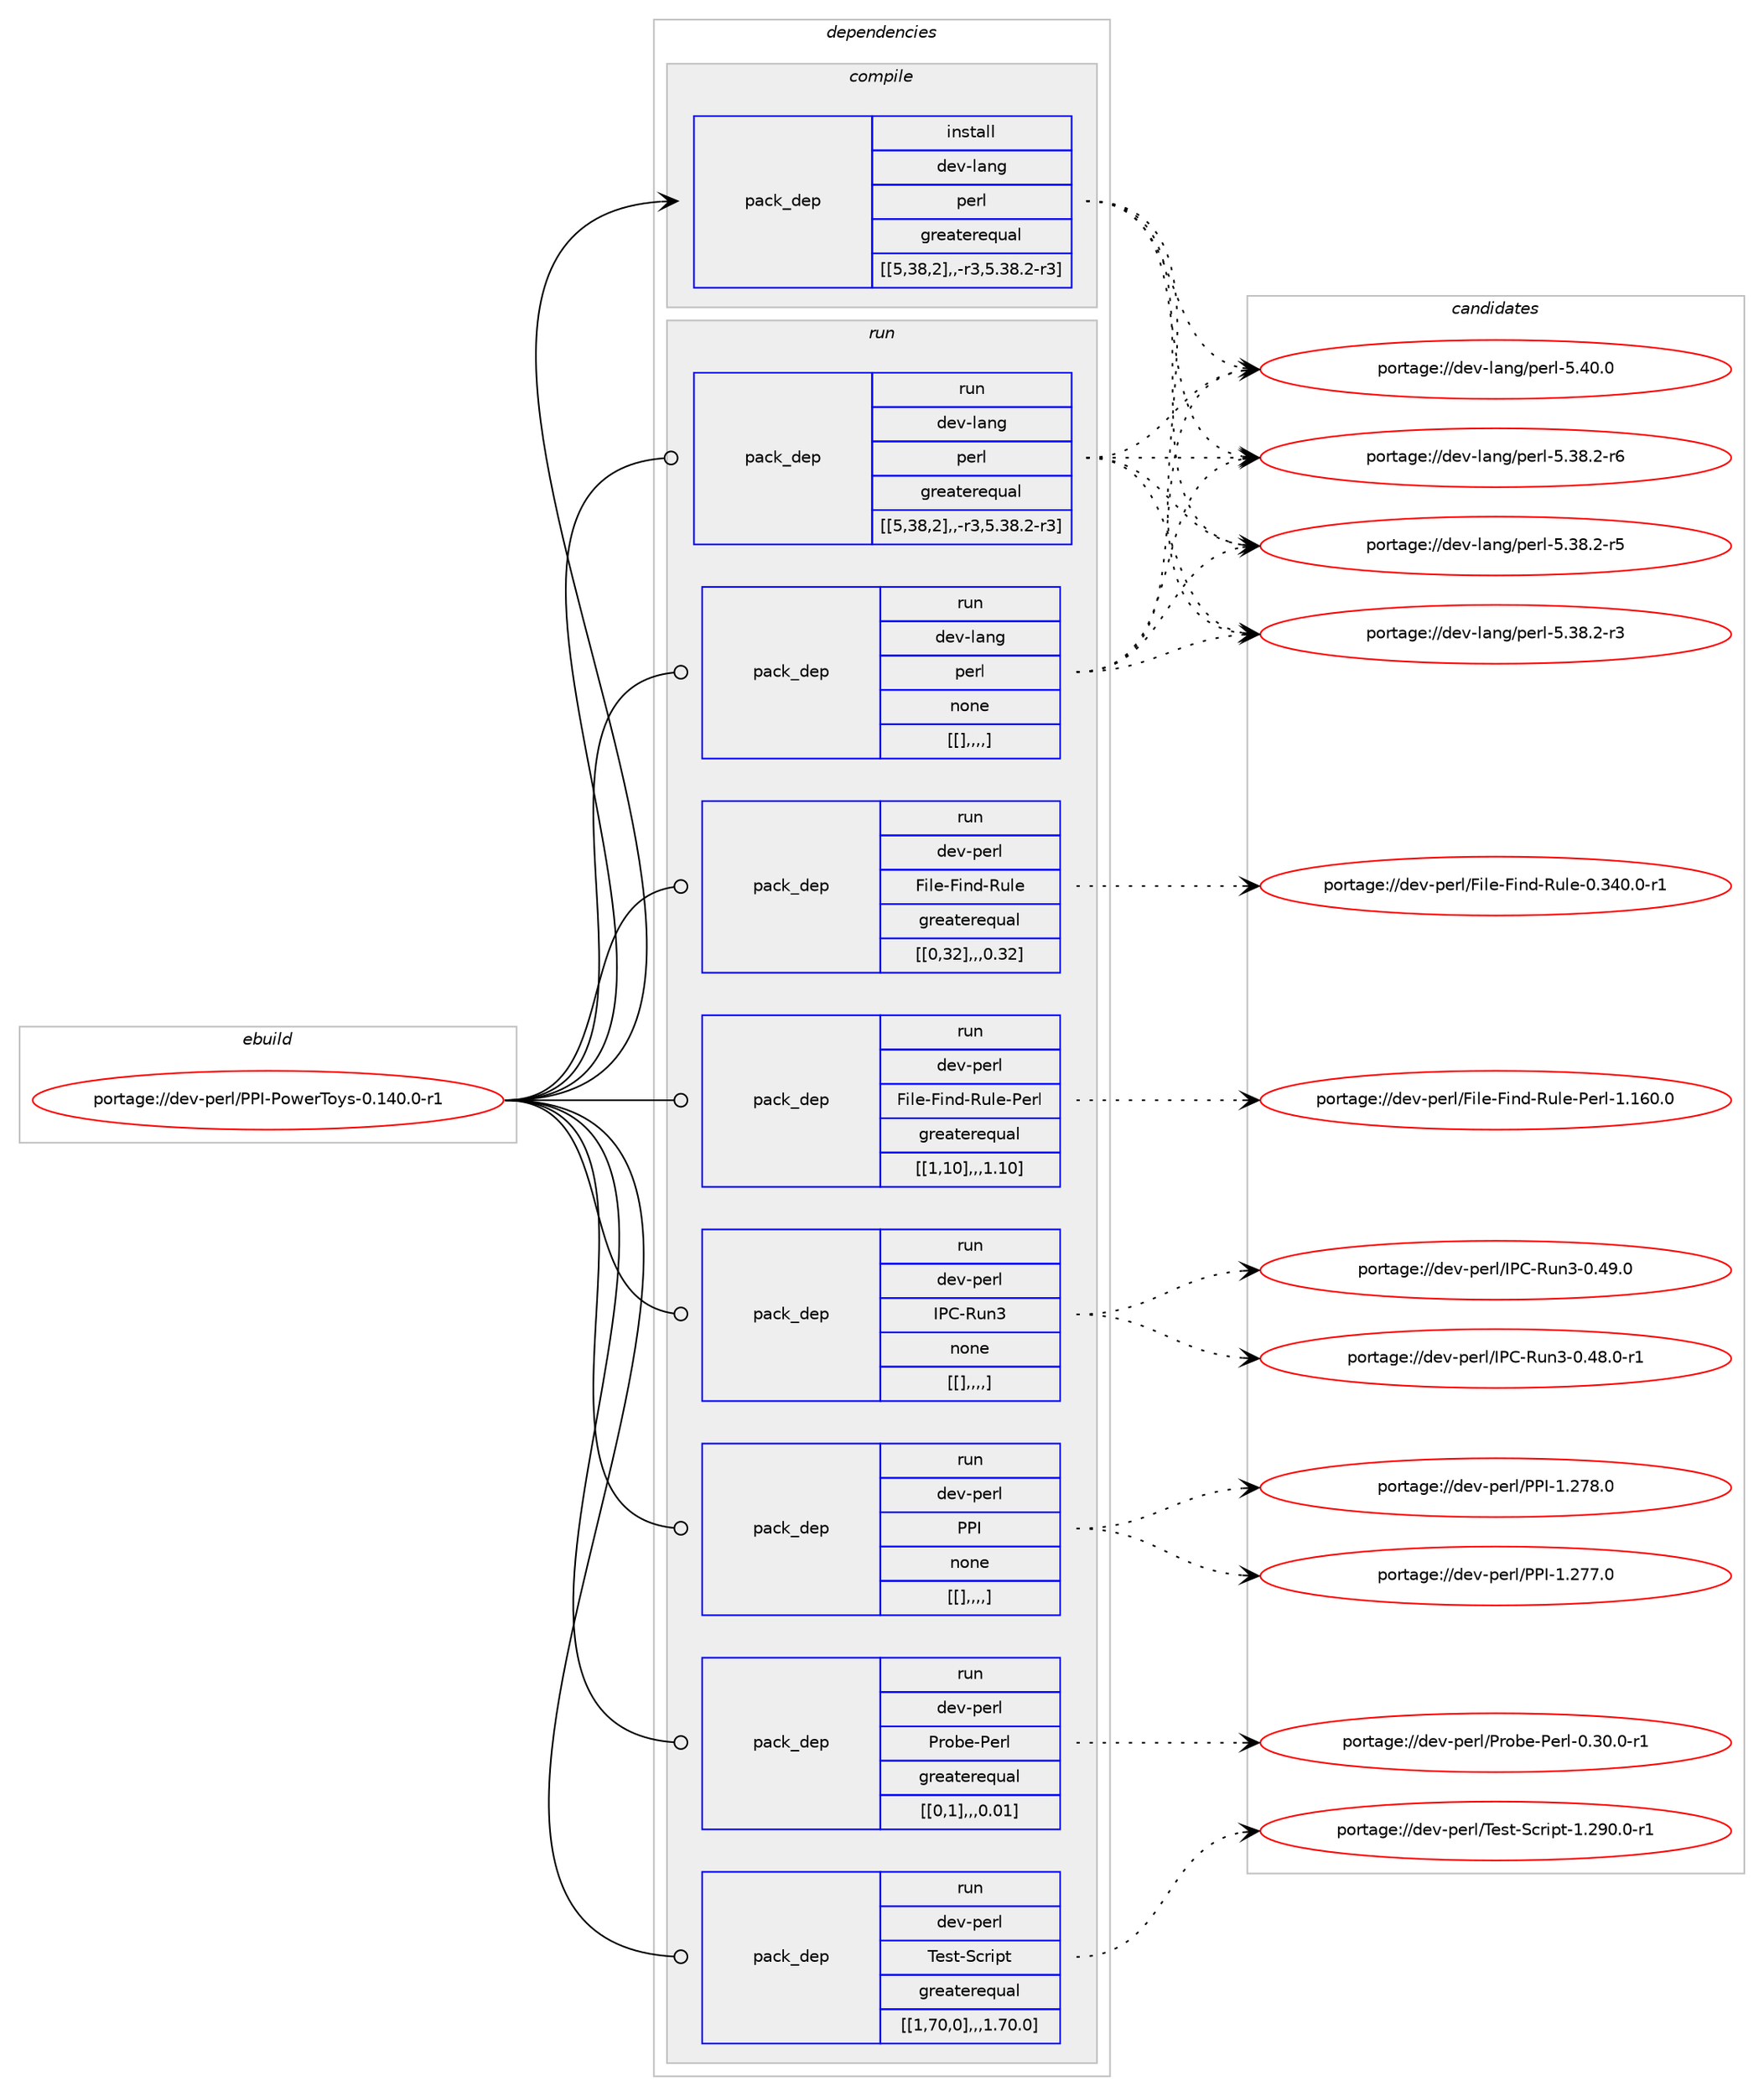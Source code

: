 digraph prolog {

# *************
# Graph options
# *************

newrank=true;
concentrate=true;
compound=true;
graph [rankdir=LR,fontname=Helvetica,fontsize=10,ranksep=1.5];#, ranksep=2.5, nodesep=0.2];
edge  [arrowhead=vee];
node  [fontname=Helvetica,fontsize=10];

# **********
# The ebuild
# **********

subgraph cluster_leftcol {
color=gray;
label=<<i>ebuild</i>>;
id [label="portage://dev-perl/PPI-PowerToys-0.140.0-r1", color=red, width=4, href="../dev-perl/PPI-PowerToys-0.140.0-r1.svg"];
}

# ****************
# The dependencies
# ****************

subgraph cluster_midcol {
color=gray;
label=<<i>dependencies</i>>;
subgraph cluster_compile {
fillcolor="#eeeeee";
style=filled;
label=<<i>compile</i>>;
subgraph pack104370 {
dependency136103 [label=<<TABLE BORDER="0" CELLBORDER="1" CELLSPACING="0" CELLPADDING="4" WIDTH="220"><TR><TD ROWSPAN="6" CELLPADDING="30">pack_dep</TD></TR><TR><TD WIDTH="110">install</TD></TR><TR><TD>dev-lang</TD></TR><TR><TD>perl</TD></TR><TR><TD>greaterequal</TD></TR><TR><TD>[[5,38,2],,-r3,5.38.2-r3]</TD></TR></TABLE>>, shape=none, color=blue];
}
id:e -> dependency136103:w [weight=20,style="solid",arrowhead="vee"];
}
subgraph cluster_compileandrun {
fillcolor="#eeeeee";
style=filled;
label=<<i>compile and run</i>>;
}
subgraph cluster_run {
fillcolor="#eeeeee";
style=filled;
label=<<i>run</i>>;
subgraph pack104371 {
dependency136104 [label=<<TABLE BORDER="0" CELLBORDER="1" CELLSPACING="0" CELLPADDING="4" WIDTH="220"><TR><TD ROWSPAN="6" CELLPADDING="30">pack_dep</TD></TR><TR><TD WIDTH="110">run</TD></TR><TR><TD>dev-lang</TD></TR><TR><TD>perl</TD></TR><TR><TD>greaterequal</TD></TR><TR><TD>[[5,38,2],,-r3,5.38.2-r3]</TD></TR></TABLE>>, shape=none, color=blue];
}
id:e -> dependency136104:w [weight=20,style="solid",arrowhead="odot"];
subgraph pack104372 {
dependency136105 [label=<<TABLE BORDER="0" CELLBORDER="1" CELLSPACING="0" CELLPADDING="4" WIDTH="220"><TR><TD ROWSPAN="6" CELLPADDING="30">pack_dep</TD></TR><TR><TD WIDTH="110">run</TD></TR><TR><TD>dev-lang</TD></TR><TR><TD>perl</TD></TR><TR><TD>none</TD></TR><TR><TD>[[],,,,]</TD></TR></TABLE>>, shape=none, color=blue];
}
id:e -> dependency136105:w [weight=20,style="solid",arrowhead="odot"];
subgraph pack104373 {
dependency136106 [label=<<TABLE BORDER="0" CELLBORDER="1" CELLSPACING="0" CELLPADDING="4" WIDTH="220"><TR><TD ROWSPAN="6" CELLPADDING="30">pack_dep</TD></TR><TR><TD WIDTH="110">run</TD></TR><TR><TD>dev-perl</TD></TR><TR><TD>File-Find-Rule</TD></TR><TR><TD>greaterequal</TD></TR><TR><TD>[[0,32],,,0.32]</TD></TR></TABLE>>, shape=none, color=blue];
}
id:e -> dependency136106:w [weight=20,style="solid",arrowhead="odot"];
subgraph pack104374 {
dependency136107 [label=<<TABLE BORDER="0" CELLBORDER="1" CELLSPACING="0" CELLPADDING="4" WIDTH="220"><TR><TD ROWSPAN="6" CELLPADDING="30">pack_dep</TD></TR><TR><TD WIDTH="110">run</TD></TR><TR><TD>dev-perl</TD></TR><TR><TD>File-Find-Rule-Perl</TD></TR><TR><TD>greaterequal</TD></TR><TR><TD>[[1,10],,,1.10]</TD></TR></TABLE>>, shape=none, color=blue];
}
id:e -> dependency136107:w [weight=20,style="solid",arrowhead="odot"];
subgraph pack104375 {
dependency136108 [label=<<TABLE BORDER="0" CELLBORDER="1" CELLSPACING="0" CELLPADDING="4" WIDTH="220"><TR><TD ROWSPAN="6" CELLPADDING="30">pack_dep</TD></TR><TR><TD WIDTH="110">run</TD></TR><TR><TD>dev-perl</TD></TR><TR><TD>IPC-Run3</TD></TR><TR><TD>none</TD></TR><TR><TD>[[],,,,]</TD></TR></TABLE>>, shape=none, color=blue];
}
id:e -> dependency136108:w [weight=20,style="solid",arrowhead="odot"];
subgraph pack104376 {
dependency136109 [label=<<TABLE BORDER="0" CELLBORDER="1" CELLSPACING="0" CELLPADDING="4" WIDTH="220"><TR><TD ROWSPAN="6" CELLPADDING="30">pack_dep</TD></TR><TR><TD WIDTH="110">run</TD></TR><TR><TD>dev-perl</TD></TR><TR><TD>PPI</TD></TR><TR><TD>none</TD></TR><TR><TD>[[],,,,]</TD></TR></TABLE>>, shape=none, color=blue];
}
id:e -> dependency136109:w [weight=20,style="solid",arrowhead="odot"];
subgraph pack104377 {
dependency136110 [label=<<TABLE BORDER="0" CELLBORDER="1" CELLSPACING="0" CELLPADDING="4" WIDTH="220"><TR><TD ROWSPAN="6" CELLPADDING="30">pack_dep</TD></TR><TR><TD WIDTH="110">run</TD></TR><TR><TD>dev-perl</TD></TR><TR><TD>Probe-Perl</TD></TR><TR><TD>greaterequal</TD></TR><TR><TD>[[0,1],,,0.01]</TD></TR></TABLE>>, shape=none, color=blue];
}
id:e -> dependency136110:w [weight=20,style="solid",arrowhead="odot"];
subgraph pack104378 {
dependency136111 [label=<<TABLE BORDER="0" CELLBORDER="1" CELLSPACING="0" CELLPADDING="4" WIDTH="220"><TR><TD ROWSPAN="6" CELLPADDING="30">pack_dep</TD></TR><TR><TD WIDTH="110">run</TD></TR><TR><TD>dev-perl</TD></TR><TR><TD>Test-Script</TD></TR><TR><TD>greaterequal</TD></TR><TR><TD>[[1,70,0],,,1.70.0]</TD></TR></TABLE>>, shape=none, color=blue];
}
id:e -> dependency136111:w [weight=20,style="solid",arrowhead="odot"];
}
}

# **************
# The candidates
# **************

subgraph cluster_choices {
rank=same;
color=gray;
label=<<i>candidates</i>>;

subgraph choice104370 {
color=black;
nodesep=1;
choice10010111845108971101034711210111410845534652484648 [label="portage://dev-lang/perl-5.40.0", color=red, width=4,href="../dev-lang/perl-5.40.0.svg"];
choice100101118451089711010347112101114108455346515646504511454 [label="portage://dev-lang/perl-5.38.2-r6", color=red, width=4,href="../dev-lang/perl-5.38.2-r6.svg"];
choice100101118451089711010347112101114108455346515646504511453 [label="portage://dev-lang/perl-5.38.2-r5", color=red, width=4,href="../dev-lang/perl-5.38.2-r5.svg"];
choice100101118451089711010347112101114108455346515646504511451 [label="portage://dev-lang/perl-5.38.2-r3", color=red, width=4,href="../dev-lang/perl-5.38.2-r3.svg"];
dependency136103:e -> choice10010111845108971101034711210111410845534652484648:w [style=dotted,weight="100"];
dependency136103:e -> choice100101118451089711010347112101114108455346515646504511454:w [style=dotted,weight="100"];
dependency136103:e -> choice100101118451089711010347112101114108455346515646504511453:w [style=dotted,weight="100"];
dependency136103:e -> choice100101118451089711010347112101114108455346515646504511451:w [style=dotted,weight="100"];
}
subgraph choice104371 {
color=black;
nodesep=1;
choice10010111845108971101034711210111410845534652484648 [label="portage://dev-lang/perl-5.40.0", color=red, width=4,href="../dev-lang/perl-5.40.0.svg"];
choice100101118451089711010347112101114108455346515646504511454 [label="portage://dev-lang/perl-5.38.2-r6", color=red, width=4,href="../dev-lang/perl-5.38.2-r6.svg"];
choice100101118451089711010347112101114108455346515646504511453 [label="portage://dev-lang/perl-5.38.2-r5", color=red, width=4,href="../dev-lang/perl-5.38.2-r5.svg"];
choice100101118451089711010347112101114108455346515646504511451 [label="portage://dev-lang/perl-5.38.2-r3", color=red, width=4,href="../dev-lang/perl-5.38.2-r3.svg"];
dependency136104:e -> choice10010111845108971101034711210111410845534652484648:w [style=dotted,weight="100"];
dependency136104:e -> choice100101118451089711010347112101114108455346515646504511454:w [style=dotted,weight="100"];
dependency136104:e -> choice100101118451089711010347112101114108455346515646504511453:w [style=dotted,weight="100"];
dependency136104:e -> choice100101118451089711010347112101114108455346515646504511451:w [style=dotted,weight="100"];
}
subgraph choice104372 {
color=black;
nodesep=1;
choice10010111845108971101034711210111410845534652484648 [label="portage://dev-lang/perl-5.40.0", color=red, width=4,href="../dev-lang/perl-5.40.0.svg"];
choice100101118451089711010347112101114108455346515646504511454 [label="portage://dev-lang/perl-5.38.2-r6", color=red, width=4,href="../dev-lang/perl-5.38.2-r6.svg"];
choice100101118451089711010347112101114108455346515646504511453 [label="portage://dev-lang/perl-5.38.2-r5", color=red, width=4,href="../dev-lang/perl-5.38.2-r5.svg"];
choice100101118451089711010347112101114108455346515646504511451 [label="portage://dev-lang/perl-5.38.2-r3", color=red, width=4,href="../dev-lang/perl-5.38.2-r3.svg"];
dependency136105:e -> choice10010111845108971101034711210111410845534652484648:w [style=dotted,weight="100"];
dependency136105:e -> choice100101118451089711010347112101114108455346515646504511454:w [style=dotted,weight="100"];
dependency136105:e -> choice100101118451089711010347112101114108455346515646504511453:w [style=dotted,weight="100"];
dependency136105:e -> choice100101118451089711010347112101114108455346515646504511451:w [style=dotted,weight="100"];
}
subgraph choice104373 {
color=black;
nodesep=1;
choice1001011184511210111410847701051081014570105110100458211710810145484651524846484511449 [label="portage://dev-perl/File-Find-Rule-0.340.0-r1", color=red, width=4,href="../dev-perl/File-Find-Rule-0.340.0-r1.svg"];
dependency136106:e -> choice1001011184511210111410847701051081014570105110100458211710810145484651524846484511449:w [style=dotted,weight="100"];
}
subgraph choice104374 {
color=black;
nodesep=1;
choice1001011184511210111410847701051081014570105110100458211710810145801011141084549464954484648 [label="portage://dev-perl/File-Find-Rule-Perl-1.160.0", color=red, width=4,href="../dev-perl/File-Find-Rule-Perl-1.160.0.svg"];
dependency136107:e -> choice1001011184511210111410847701051081014570105110100458211710810145801011141084549464954484648:w [style=dotted,weight="100"];
}
subgraph choice104375 {
color=black;
nodesep=1;
choice100101118451121011141084773806745821171105145484652574648 [label="portage://dev-perl/IPC-Run3-0.49.0", color=red, width=4,href="../dev-perl/IPC-Run3-0.49.0.svg"];
choice1001011184511210111410847738067458211711051454846525646484511449 [label="portage://dev-perl/IPC-Run3-0.48.0-r1", color=red, width=4,href="../dev-perl/IPC-Run3-0.48.0-r1.svg"];
dependency136108:e -> choice100101118451121011141084773806745821171105145484652574648:w [style=dotted,weight="100"];
dependency136108:e -> choice1001011184511210111410847738067458211711051454846525646484511449:w [style=dotted,weight="100"];
}
subgraph choice104376 {
color=black;
nodesep=1;
choice10010111845112101114108478080734549465055564648 [label="portage://dev-perl/PPI-1.278.0", color=red, width=4,href="../dev-perl/PPI-1.278.0.svg"];
choice10010111845112101114108478080734549465055554648 [label="portage://dev-perl/PPI-1.277.0", color=red, width=4,href="../dev-perl/PPI-1.277.0.svg"];
dependency136109:e -> choice10010111845112101114108478080734549465055564648:w [style=dotted,weight="100"];
dependency136109:e -> choice10010111845112101114108478080734549465055554648:w [style=dotted,weight="100"];
}
subgraph choice104377 {
color=black;
nodesep=1;
choice100101118451121011141084780114111981014580101114108454846514846484511449 [label="portage://dev-perl/Probe-Perl-0.30.0-r1", color=red, width=4,href="../dev-perl/Probe-Perl-0.30.0-r1.svg"];
dependency136110:e -> choice100101118451121011141084780114111981014580101114108454846514846484511449:w [style=dotted,weight="100"];
}
subgraph choice104378 {
color=black;
nodesep=1;
choice10010111845112101114108478410111511645839911410511211645494650574846484511449 [label="portage://dev-perl/Test-Script-1.290.0-r1", color=red, width=4,href="../dev-perl/Test-Script-1.290.0-r1.svg"];
dependency136111:e -> choice10010111845112101114108478410111511645839911410511211645494650574846484511449:w [style=dotted,weight="100"];
}
}

}
